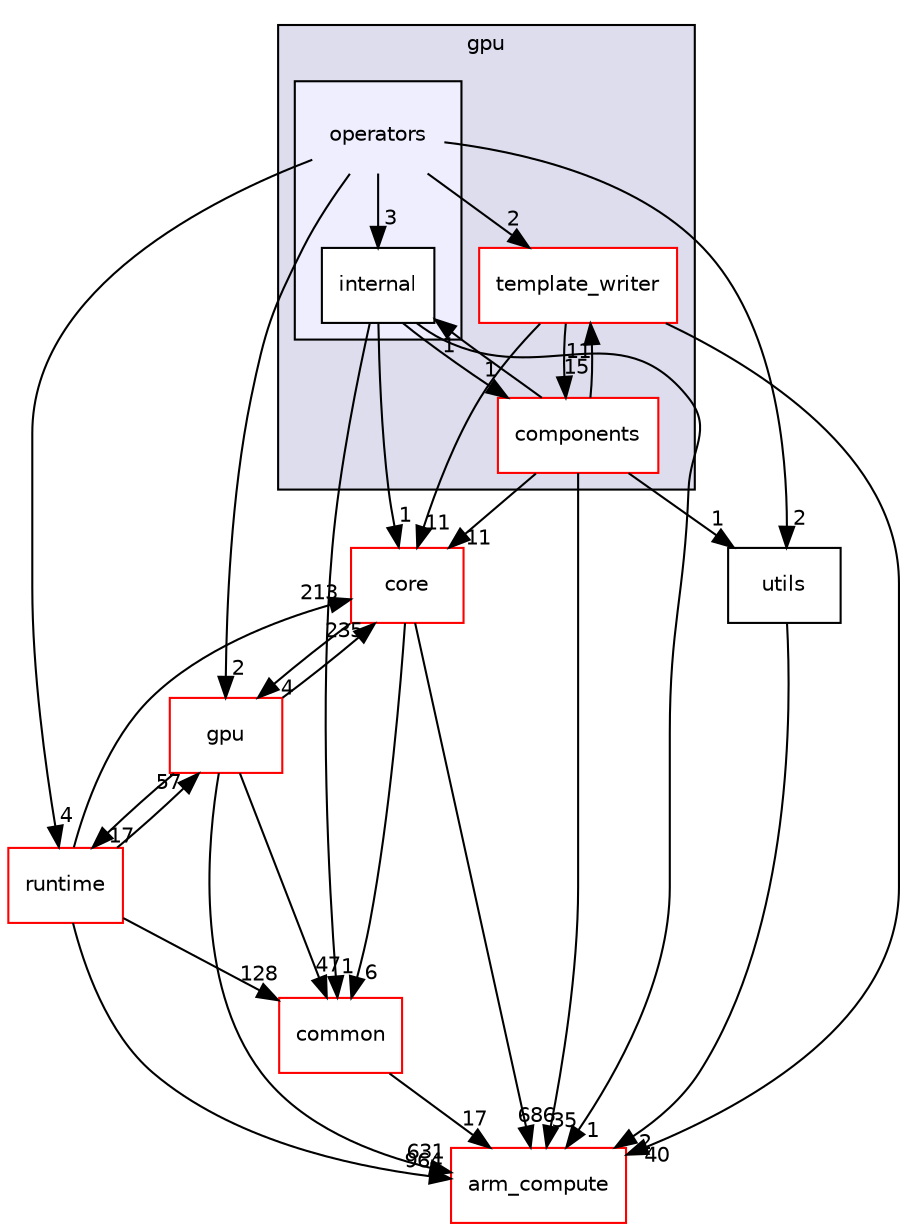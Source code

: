 digraph "src/dynamic_fusion/sketch/gpu/operators" {
  compound=true
  node [ fontsize="10", fontname="Helvetica"];
  edge [ labelfontsize="10", labelfontname="Helvetica"];
  subgraph clusterdir_df94d166e0e6f49d063cb29fea25a88b {
    graph [ bgcolor="#ddddee", pencolor="black", label="gpu" fontname="Helvetica", fontsize="10", URL="dir_df94d166e0e6f49d063cb29fea25a88b.xhtml"]
  dir_09aab6a206c9d3717fe22866ebbc9576 [shape=box label="template_writer" fillcolor="white" style="filled" color="red" URL="dir_09aab6a206c9d3717fe22866ebbc9576.xhtml"];
  dir_2dfbec2966693e15f04cad1350ff3fc9 [shape=box label="components" fillcolor="white" style="filled" color="red" URL="dir_2dfbec2966693e15f04cad1350ff3fc9.xhtml"];
  subgraph clusterdir_6873a2afc4715a8a8ff813bcf2ca82fa {
    graph [ bgcolor="#eeeeff", pencolor="black", label="" URL="dir_6873a2afc4715a8a8ff813bcf2ca82fa.xhtml"];
    dir_6873a2afc4715a8a8ff813bcf2ca82fa [shape=plaintext label="operators"];
  dir_f670b1f1dbda7ab506eda885c22b7f58 [shape=box label="internal" fillcolor="white" style="filled" URL="dir_f670b1f1dbda7ab506eda885c22b7f58.xhtml"];
  }
  }
  dir_214608ef36d61442cb2b0c1c4e9a7def [shape=box label="arm_compute" fillcolor="white" style="filled" color="red" URL="dir_214608ef36d61442cb2b0c1c4e9a7def.xhtml"];
  dir_8824b015e2d84b32c32abeb682f6ceb8 [shape=box label="utils" URL="dir_8824b015e2d84b32c32abeb682f6ceb8.xhtml"];
  dir_aebb8dcc11953d78e620bbef0b9e2183 [shape=box label="core" fillcolor="white" style="filled" color="red" URL="dir_aebb8dcc11953d78e620bbef0b9e2183.xhtml"];
  dir_bf9f26469d00835ba20ff8d80ee5a804 [shape=box label="runtime" fillcolor="white" style="filled" color="red" URL="dir_bf9f26469d00835ba20ff8d80ee5a804.xhtml"];
  dir_cf895c1ed808af158264b2f3d8d7f8f0 [shape=box label="gpu" fillcolor="white" style="filled" color="red" URL="dir_cf895c1ed808af158264b2f3d8d7f8f0.xhtml"];
  dir_fdedb0aba14d44ce9d99bc100e026e6a [shape=box label="common" fillcolor="white" style="filled" color="red" URL="dir_fdedb0aba14d44ce9d99bc100e026e6a.xhtml"];
  dir_6873a2afc4715a8a8ff813bcf2ca82fa->dir_09aab6a206c9d3717fe22866ebbc9576 [headlabel="2", labeldistance=1.5 headhref="dir_000511_000513.xhtml"];
  dir_6873a2afc4715a8a8ff813bcf2ca82fa->dir_8824b015e2d84b32c32abeb682f6ceb8 [headlabel="2", labeldistance=1.5 headhref="dir_000511_000034.xhtml"];
  dir_6873a2afc4715a8a8ff813bcf2ca82fa->dir_bf9f26469d00835ba20ff8d80ee5a804 [headlabel="4", labeldistance=1.5 headhref="dir_000511_000035.xhtml"];
  dir_6873a2afc4715a8a8ff813bcf2ca82fa->dir_cf895c1ed808af158264b2f3d8d7f8f0 [headlabel="2", labeldistance=1.5 headhref="dir_000511_000004.xhtml"];
  dir_6873a2afc4715a8a8ff813bcf2ca82fa->dir_f670b1f1dbda7ab506eda885c22b7f58 [headlabel="3", labeldistance=1.5 headhref="dir_000511_000512.xhtml"];
  dir_cf895c1ed808af158264b2f3d8d7f8f0->dir_214608ef36d61442cb2b0c1c4e9a7def [headlabel="631", labeldistance=1.5 headhref="dir_000004_000000.xhtml"];
  dir_cf895c1ed808af158264b2f3d8d7f8f0->dir_aebb8dcc11953d78e620bbef0b9e2183 [headlabel="235", labeldistance=1.5 headhref="dir_000004_000017.xhtml"];
  dir_cf895c1ed808af158264b2f3d8d7f8f0->dir_bf9f26469d00835ba20ff8d80ee5a804 [headlabel="17", labeldistance=1.5 headhref="dir_000004_000035.xhtml"];
  dir_cf895c1ed808af158264b2f3d8d7f8f0->dir_fdedb0aba14d44ce9d99bc100e026e6a [headlabel="47", labeldistance=1.5 headhref="dir_000004_000016.xhtml"];
  dir_2dfbec2966693e15f04cad1350ff3fc9->dir_09aab6a206c9d3717fe22866ebbc9576 [headlabel="11", labeldistance=1.5 headhref="dir_000023_000513.xhtml"];
  dir_2dfbec2966693e15f04cad1350ff3fc9->dir_214608ef36d61442cb2b0c1c4e9a7def [headlabel="35", labeldistance=1.5 headhref="dir_000023_000000.xhtml"];
  dir_2dfbec2966693e15f04cad1350ff3fc9->dir_8824b015e2d84b32c32abeb682f6ceb8 [headlabel="1", labeldistance=1.5 headhref="dir_000023_000034.xhtml"];
  dir_2dfbec2966693e15f04cad1350ff3fc9->dir_aebb8dcc11953d78e620bbef0b9e2183 [headlabel="11", labeldistance=1.5 headhref="dir_000023_000017.xhtml"];
  dir_2dfbec2966693e15f04cad1350ff3fc9->dir_f670b1f1dbda7ab506eda885c22b7f58 [headlabel="1", labeldistance=1.5 headhref="dir_000023_000512.xhtml"];
  dir_8824b015e2d84b32c32abeb682f6ceb8->dir_214608ef36d61442cb2b0c1c4e9a7def [headlabel="2", labeldistance=1.5 headhref="dir_000034_000000.xhtml"];
  dir_f670b1f1dbda7ab506eda885c22b7f58->dir_214608ef36d61442cb2b0c1c4e9a7def [headlabel="1", labeldistance=1.5 headhref="dir_000512_000000.xhtml"];
  dir_f670b1f1dbda7ab506eda885c22b7f58->dir_2dfbec2966693e15f04cad1350ff3fc9 [headlabel="1", labeldistance=1.5 headhref="dir_000512_000023.xhtml"];
  dir_f670b1f1dbda7ab506eda885c22b7f58->dir_aebb8dcc11953d78e620bbef0b9e2183 [headlabel="1", labeldistance=1.5 headhref="dir_000512_000017.xhtml"];
  dir_f670b1f1dbda7ab506eda885c22b7f58->dir_fdedb0aba14d44ce9d99bc100e026e6a [headlabel="1", labeldistance=1.5 headhref="dir_000512_000016.xhtml"];
  dir_aebb8dcc11953d78e620bbef0b9e2183->dir_214608ef36d61442cb2b0c1c4e9a7def [headlabel="686", labeldistance=1.5 headhref="dir_000017_000000.xhtml"];
  dir_aebb8dcc11953d78e620bbef0b9e2183->dir_cf895c1ed808af158264b2f3d8d7f8f0 [headlabel="4", labeldistance=1.5 headhref="dir_000017_000004.xhtml"];
  dir_aebb8dcc11953d78e620bbef0b9e2183->dir_fdedb0aba14d44ce9d99bc100e026e6a [headlabel="6", labeldistance=1.5 headhref="dir_000017_000016.xhtml"];
  dir_09aab6a206c9d3717fe22866ebbc9576->dir_214608ef36d61442cb2b0c1c4e9a7def [headlabel="40", labeldistance=1.5 headhref="dir_000513_000000.xhtml"];
  dir_09aab6a206c9d3717fe22866ebbc9576->dir_2dfbec2966693e15f04cad1350ff3fc9 [headlabel="15", labeldistance=1.5 headhref="dir_000513_000023.xhtml"];
  dir_09aab6a206c9d3717fe22866ebbc9576->dir_aebb8dcc11953d78e620bbef0b9e2183 [headlabel="11", labeldistance=1.5 headhref="dir_000513_000017.xhtml"];
  dir_bf9f26469d00835ba20ff8d80ee5a804->dir_214608ef36d61442cb2b0c1c4e9a7def [headlabel="964", labeldistance=1.5 headhref="dir_000035_000000.xhtml"];
  dir_bf9f26469d00835ba20ff8d80ee5a804->dir_aebb8dcc11953d78e620bbef0b9e2183 [headlabel="213", labeldistance=1.5 headhref="dir_000035_000017.xhtml"];
  dir_bf9f26469d00835ba20ff8d80ee5a804->dir_cf895c1ed808af158264b2f3d8d7f8f0 [headlabel="57", labeldistance=1.5 headhref="dir_000035_000004.xhtml"];
  dir_bf9f26469d00835ba20ff8d80ee5a804->dir_fdedb0aba14d44ce9d99bc100e026e6a [headlabel="128", labeldistance=1.5 headhref="dir_000035_000016.xhtml"];
  dir_fdedb0aba14d44ce9d99bc100e026e6a->dir_214608ef36d61442cb2b0c1c4e9a7def [headlabel="17", labeldistance=1.5 headhref="dir_000016_000000.xhtml"];
}

